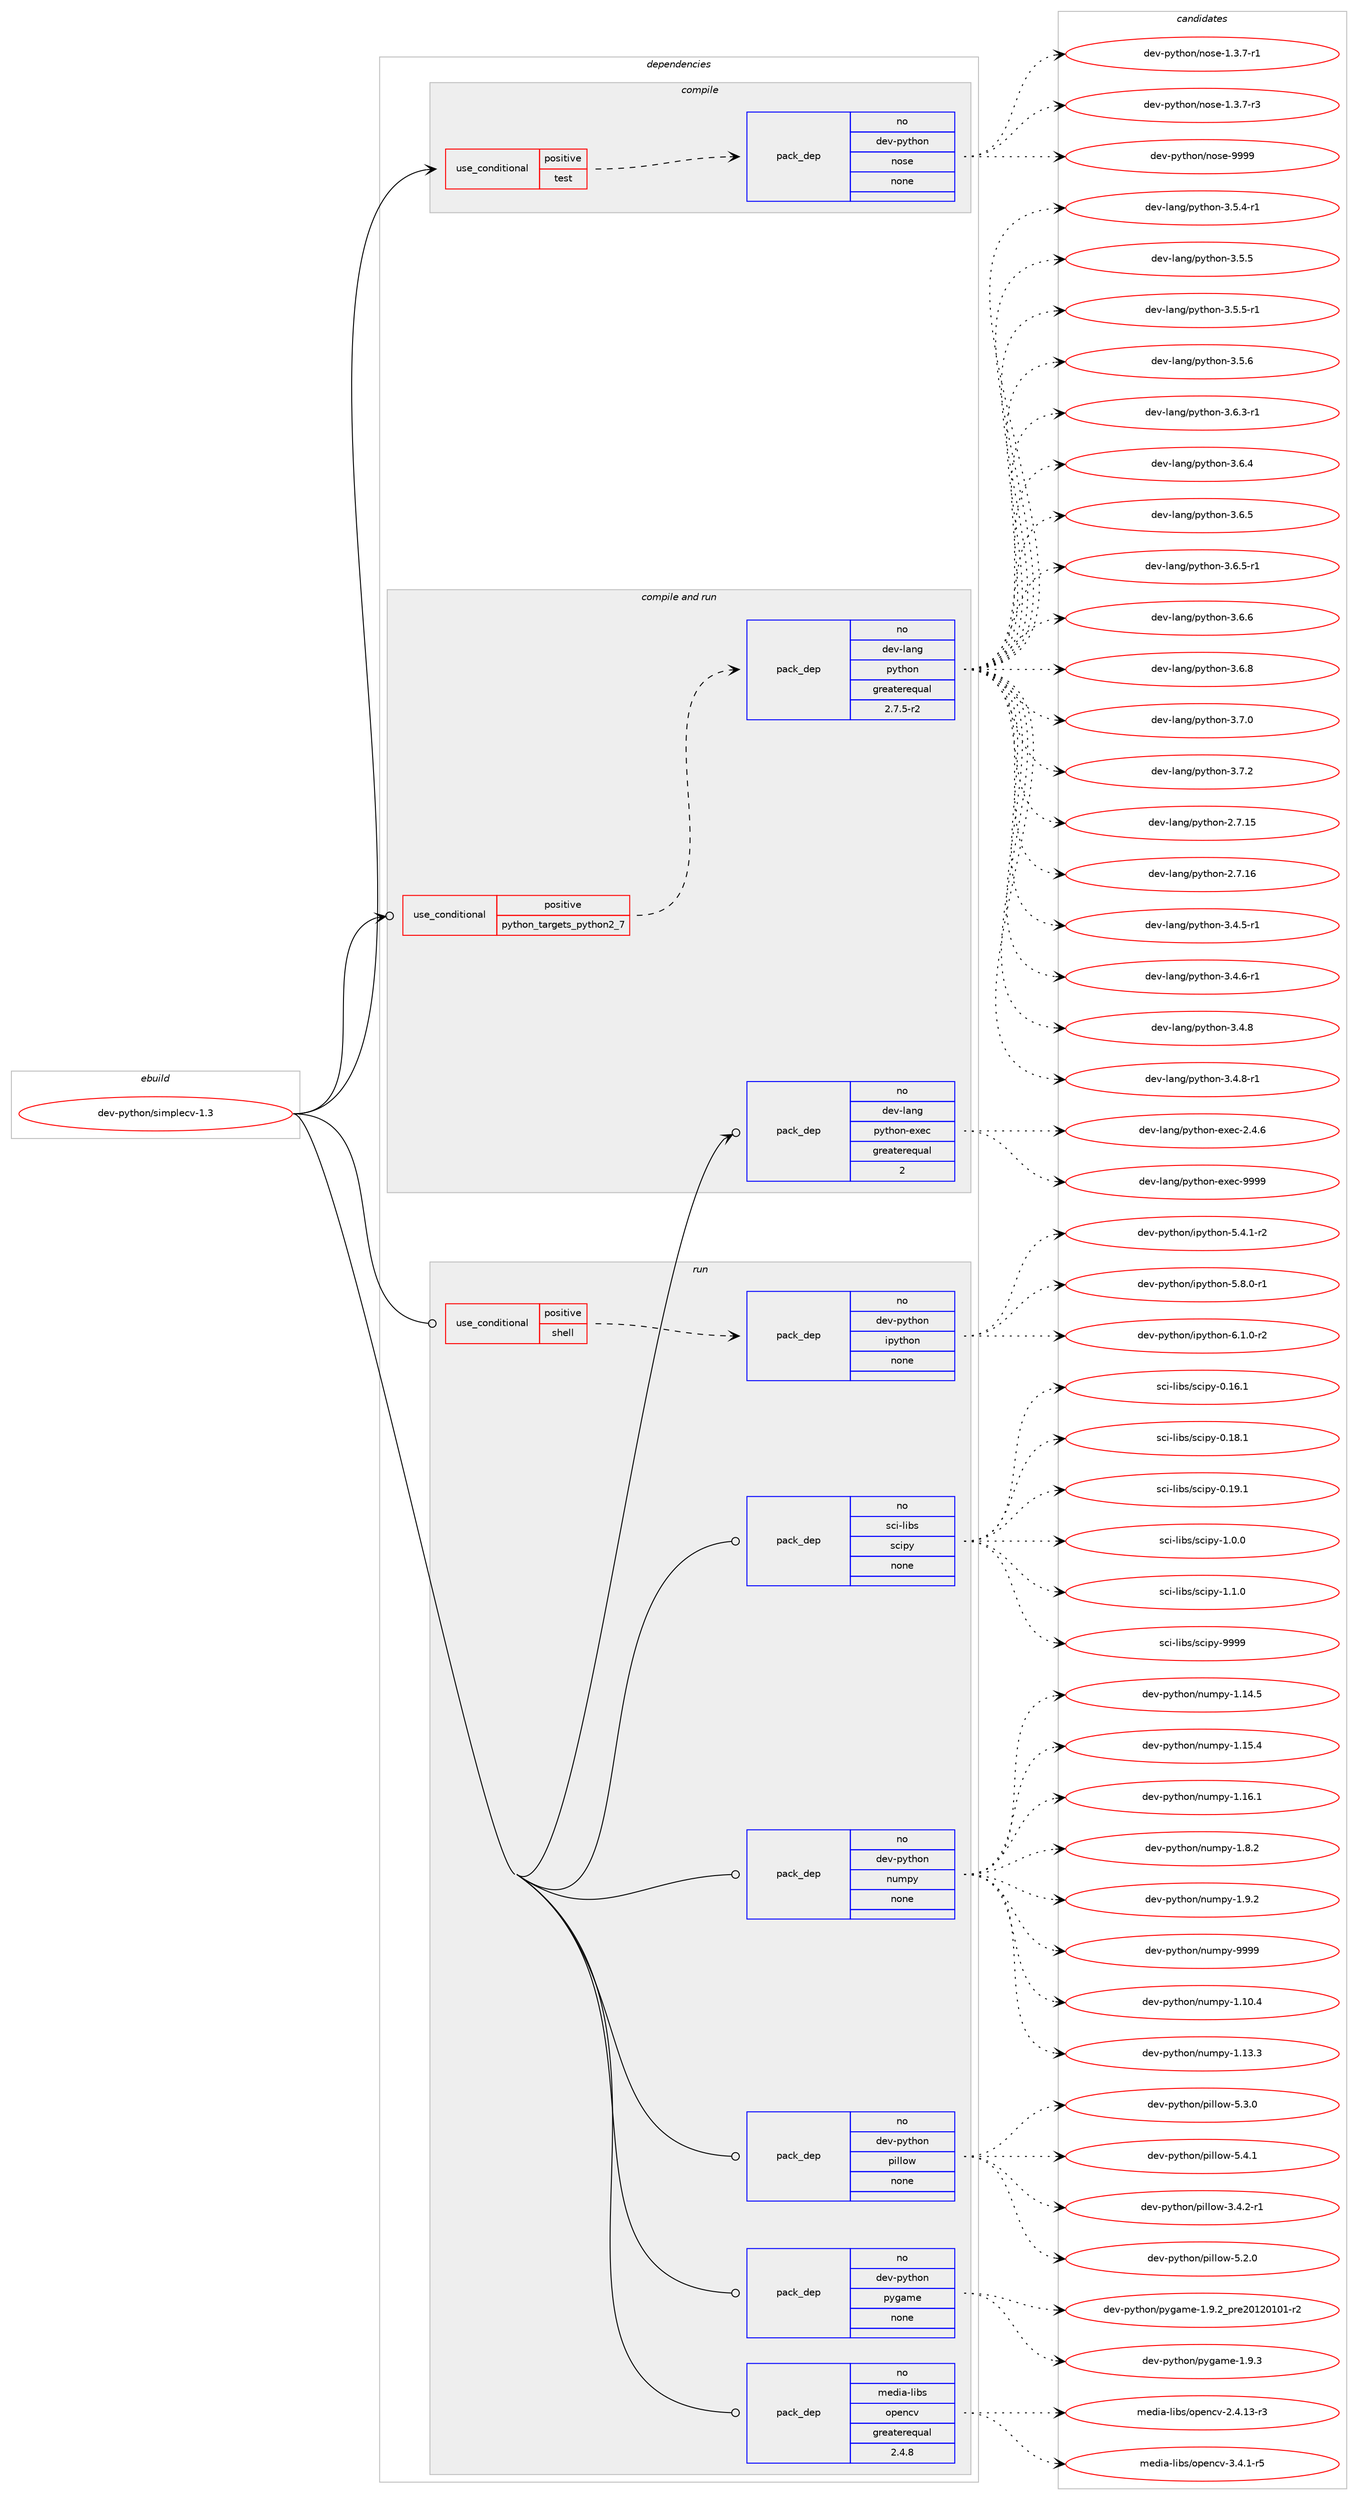 digraph prolog {

# *************
# Graph options
# *************

newrank=true;
concentrate=true;
compound=true;
graph [rankdir=LR,fontname=Helvetica,fontsize=10,ranksep=1.5];#, ranksep=2.5, nodesep=0.2];
edge  [arrowhead=vee];
node  [fontname=Helvetica,fontsize=10];

# **********
# The ebuild
# **********

subgraph cluster_leftcol {
color=gray;
rank=same;
label=<<i>ebuild</i>>;
id [label="dev-python/simplecv-1.3", color=red, width=4, href="../dev-python/simplecv-1.3.svg"];
}

# ****************
# The dependencies
# ****************

subgraph cluster_midcol {
color=gray;
label=<<i>dependencies</i>>;
subgraph cluster_compile {
fillcolor="#eeeeee";
style=filled;
label=<<i>compile</i>>;
subgraph cond384564 {
dependency1441081 [label=<<TABLE BORDER="0" CELLBORDER="1" CELLSPACING="0" CELLPADDING="4"><TR><TD ROWSPAN="3" CELLPADDING="10">use_conditional</TD></TR><TR><TD>positive</TD></TR><TR><TD>test</TD></TR></TABLE>>, shape=none, color=red];
subgraph pack1033155 {
dependency1441082 [label=<<TABLE BORDER="0" CELLBORDER="1" CELLSPACING="0" CELLPADDING="4" WIDTH="220"><TR><TD ROWSPAN="6" CELLPADDING="30">pack_dep</TD></TR><TR><TD WIDTH="110">no</TD></TR><TR><TD>dev-python</TD></TR><TR><TD>nose</TD></TR><TR><TD>none</TD></TR><TR><TD></TD></TR></TABLE>>, shape=none, color=blue];
}
dependency1441081:e -> dependency1441082:w [weight=20,style="dashed",arrowhead="vee"];
}
id:e -> dependency1441081:w [weight=20,style="solid",arrowhead="vee"];
}
subgraph cluster_compileandrun {
fillcolor="#eeeeee";
style=filled;
label=<<i>compile and run</i>>;
subgraph cond384565 {
dependency1441083 [label=<<TABLE BORDER="0" CELLBORDER="1" CELLSPACING="0" CELLPADDING="4"><TR><TD ROWSPAN="3" CELLPADDING="10">use_conditional</TD></TR><TR><TD>positive</TD></TR><TR><TD>python_targets_python2_7</TD></TR></TABLE>>, shape=none, color=red];
subgraph pack1033156 {
dependency1441084 [label=<<TABLE BORDER="0" CELLBORDER="1" CELLSPACING="0" CELLPADDING="4" WIDTH="220"><TR><TD ROWSPAN="6" CELLPADDING="30">pack_dep</TD></TR><TR><TD WIDTH="110">no</TD></TR><TR><TD>dev-lang</TD></TR><TR><TD>python</TD></TR><TR><TD>greaterequal</TD></TR><TR><TD>2.7.5-r2</TD></TR></TABLE>>, shape=none, color=blue];
}
dependency1441083:e -> dependency1441084:w [weight=20,style="dashed",arrowhead="vee"];
}
id:e -> dependency1441083:w [weight=20,style="solid",arrowhead="odotvee"];
subgraph pack1033157 {
dependency1441085 [label=<<TABLE BORDER="0" CELLBORDER="1" CELLSPACING="0" CELLPADDING="4" WIDTH="220"><TR><TD ROWSPAN="6" CELLPADDING="30">pack_dep</TD></TR><TR><TD WIDTH="110">no</TD></TR><TR><TD>dev-lang</TD></TR><TR><TD>python-exec</TD></TR><TR><TD>greaterequal</TD></TR><TR><TD>2</TD></TR></TABLE>>, shape=none, color=blue];
}
id:e -> dependency1441085:w [weight=20,style="solid",arrowhead="odotvee"];
}
subgraph cluster_run {
fillcolor="#eeeeee";
style=filled;
label=<<i>run</i>>;
subgraph cond384566 {
dependency1441086 [label=<<TABLE BORDER="0" CELLBORDER="1" CELLSPACING="0" CELLPADDING="4"><TR><TD ROWSPAN="3" CELLPADDING="10">use_conditional</TD></TR><TR><TD>positive</TD></TR><TR><TD>shell</TD></TR></TABLE>>, shape=none, color=red];
subgraph pack1033158 {
dependency1441087 [label=<<TABLE BORDER="0" CELLBORDER="1" CELLSPACING="0" CELLPADDING="4" WIDTH="220"><TR><TD ROWSPAN="6" CELLPADDING="30">pack_dep</TD></TR><TR><TD WIDTH="110">no</TD></TR><TR><TD>dev-python</TD></TR><TR><TD>ipython</TD></TR><TR><TD>none</TD></TR><TR><TD></TD></TR></TABLE>>, shape=none, color=blue];
}
dependency1441086:e -> dependency1441087:w [weight=20,style="dashed",arrowhead="vee"];
}
id:e -> dependency1441086:w [weight=20,style="solid",arrowhead="odot"];
subgraph pack1033159 {
dependency1441088 [label=<<TABLE BORDER="0" CELLBORDER="1" CELLSPACING="0" CELLPADDING="4" WIDTH="220"><TR><TD ROWSPAN="6" CELLPADDING="30">pack_dep</TD></TR><TR><TD WIDTH="110">no</TD></TR><TR><TD>dev-python</TD></TR><TR><TD>numpy</TD></TR><TR><TD>none</TD></TR><TR><TD></TD></TR></TABLE>>, shape=none, color=blue];
}
id:e -> dependency1441088:w [weight=20,style="solid",arrowhead="odot"];
subgraph pack1033160 {
dependency1441089 [label=<<TABLE BORDER="0" CELLBORDER="1" CELLSPACING="0" CELLPADDING="4" WIDTH="220"><TR><TD ROWSPAN="6" CELLPADDING="30">pack_dep</TD></TR><TR><TD WIDTH="110">no</TD></TR><TR><TD>dev-python</TD></TR><TR><TD>pillow</TD></TR><TR><TD>none</TD></TR><TR><TD></TD></TR></TABLE>>, shape=none, color=blue];
}
id:e -> dependency1441089:w [weight=20,style="solid",arrowhead="odot"];
subgraph pack1033161 {
dependency1441090 [label=<<TABLE BORDER="0" CELLBORDER="1" CELLSPACING="0" CELLPADDING="4" WIDTH="220"><TR><TD ROWSPAN="6" CELLPADDING="30">pack_dep</TD></TR><TR><TD WIDTH="110">no</TD></TR><TR><TD>dev-python</TD></TR><TR><TD>pygame</TD></TR><TR><TD>none</TD></TR><TR><TD></TD></TR></TABLE>>, shape=none, color=blue];
}
id:e -> dependency1441090:w [weight=20,style="solid",arrowhead="odot"];
subgraph pack1033162 {
dependency1441091 [label=<<TABLE BORDER="0" CELLBORDER="1" CELLSPACING="0" CELLPADDING="4" WIDTH="220"><TR><TD ROWSPAN="6" CELLPADDING="30">pack_dep</TD></TR><TR><TD WIDTH="110">no</TD></TR><TR><TD>media-libs</TD></TR><TR><TD>opencv</TD></TR><TR><TD>greaterequal</TD></TR><TR><TD>2.4.8</TD></TR></TABLE>>, shape=none, color=blue];
}
id:e -> dependency1441091:w [weight=20,style="solid",arrowhead="odot"];
subgraph pack1033163 {
dependency1441092 [label=<<TABLE BORDER="0" CELLBORDER="1" CELLSPACING="0" CELLPADDING="4" WIDTH="220"><TR><TD ROWSPAN="6" CELLPADDING="30">pack_dep</TD></TR><TR><TD WIDTH="110">no</TD></TR><TR><TD>sci-libs</TD></TR><TR><TD>scipy</TD></TR><TR><TD>none</TD></TR><TR><TD></TD></TR></TABLE>>, shape=none, color=blue];
}
id:e -> dependency1441092:w [weight=20,style="solid",arrowhead="odot"];
}
}

# **************
# The candidates
# **************

subgraph cluster_choices {
rank=same;
color=gray;
label=<<i>candidates</i>>;

subgraph choice1033155 {
color=black;
nodesep=1;
choice10010111845112121116104111110471101111151014549465146554511449 [label="dev-python/nose-1.3.7-r1", color=red, width=4,href="../dev-python/nose-1.3.7-r1.svg"];
choice10010111845112121116104111110471101111151014549465146554511451 [label="dev-python/nose-1.3.7-r3", color=red, width=4,href="../dev-python/nose-1.3.7-r3.svg"];
choice10010111845112121116104111110471101111151014557575757 [label="dev-python/nose-9999", color=red, width=4,href="../dev-python/nose-9999.svg"];
dependency1441082:e -> choice10010111845112121116104111110471101111151014549465146554511449:w [style=dotted,weight="100"];
dependency1441082:e -> choice10010111845112121116104111110471101111151014549465146554511451:w [style=dotted,weight="100"];
dependency1441082:e -> choice10010111845112121116104111110471101111151014557575757:w [style=dotted,weight="100"];
}
subgraph choice1033156 {
color=black;
nodesep=1;
choice10010111845108971101034711212111610411111045504655464953 [label="dev-lang/python-2.7.15", color=red, width=4,href="../dev-lang/python-2.7.15.svg"];
choice10010111845108971101034711212111610411111045504655464954 [label="dev-lang/python-2.7.16", color=red, width=4,href="../dev-lang/python-2.7.16.svg"];
choice1001011184510897110103471121211161041111104551465246534511449 [label="dev-lang/python-3.4.5-r1", color=red, width=4,href="../dev-lang/python-3.4.5-r1.svg"];
choice1001011184510897110103471121211161041111104551465246544511449 [label="dev-lang/python-3.4.6-r1", color=red, width=4,href="../dev-lang/python-3.4.6-r1.svg"];
choice100101118451089711010347112121116104111110455146524656 [label="dev-lang/python-3.4.8", color=red, width=4,href="../dev-lang/python-3.4.8.svg"];
choice1001011184510897110103471121211161041111104551465246564511449 [label="dev-lang/python-3.4.8-r1", color=red, width=4,href="../dev-lang/python-3.4.8-r1.svg"];
choice1001011184510897110103471121211161041111104551465346524511449 [label="dev-lang/python-3.5.4-r1", color=red, width=4,href="../dev-lang/python-3.5.4-r1.svg"];
choice100101118451089711010347112121116104111110455146534653 [label="dev-lang/python-3.5.5", color=red, width=4,href="../dev-lang/python-3.5.5.svg"];
choice1001011184510897110103471121211161041111104551465346534511449 [label="dev-lang/python-3.5.5-r1", color=red, width=4,href="../dev-lang/python-3.5.5-r1.svg"];
choice100101118451089711010347112121116104111110455146534654 [label="dev-lang/python-3.5.6", color=red, width=4,href="../dev-lang/python-3.5.6.svg"];
choice1001011184510897110103471121211161041111104551465446514511449 [label="dev-lang/python-3.6.3-r1", color=red, width=4,href="../dev-lang/python-3.6.3-r1.svg"];
choice100101118451089711010347112121116104111110455146544652 [label="dev-lang/python-3.6.4", color=red, width=4,href="../dev-lang/python-3.6.4.svg"];
choice100101118451089711010347112121116104111110455146544653 [label="dev-lang/python-3.6.5", color=red, width=4,href="../dev-lang/python-3.6.5.svg"];
choice1001011184510897110103471121211161041111104551465446534511449 [label="dev-lang/python-3.6.5-r1", color=red, width=4,href="../dev-lang/python-3.6.5-r1.svg"];
choice100101118451089711010347112121116104111110455146544654 [label="dev-lang/python-3.6.6", color=red, width=4,href="../dev-lang/python-3.6.6.svg"];
choice100101118451089711010347112121116104111110455146544656 [label="dev-lang/python-3.6.8", color=red, width=4,href="../dev-lang/python-3.6.8.svg"];
choice100101118451089711010347112121116104111110455146554648 [label="dev-lang/python-3.7.0", color=red, width=4,href="../dev-lang/python-3.7.0.svg"];
choice100101118451089711010347112121116104111110455146554650 [label="dev-lang/python-3.7.2", color=red, width=4,href="../dev-lang/python-3.7.2.svg"];
dependency1441084:e -> choice10010111845108971101034711212111610411111045504655464953:w [style=dotted,weight="100"];
dependency1441084:e -> choice10010111845108971101034711212111610411111045504655464954:w [style=dotted,weight="100"];
dependency1441084:e -> choice1001011184510897110103471121211161041111104551465246534511449:w [style=dotted,weight="100"];
dependency1441084:e -> choice1001011184510897110103471121211161041111104551465246544511449:w [style=dotted,weight="100"];
dependency1441084:e -> choice100101118451089711010347112121116104111110455146524656:w [style=dotted,weight="100"];
dependency1441084:e -> choice1001011184510897110103471121211161041111104551465246564511449:w [style=dotted,weight="100"];
dependency1441084:e -> choice1001011184510897110103471121211161041111104551465346524511449:w [style=dotted,weight="100"];
dependency1441084:e -> choice100101118451089711010347112121116104111110455146534653:w [style=dotted,weight="100"];
dependency1441084:e -> choice1001011184510897110103471121211161041111104551465346534511449:w [style=dotted,weight="100"];
dependency1441084:e -> choice100101118451089711010347112121116104111110455146534654:w [style=dotted,weight="100"];
dependency1441084:e -> choice1001011184510897110103471121211161041111104551465446514511449:w [style=dotted,weight="100"];
dependency1441084:e -> choice100101118451089711010347112121116104111110455146544652:w [style=dotted,weight="100"];
dependency1441084:e -> choice100101118451089711010347112121116104111110455146544653:w [style=dotted,weight="100"];
dependency1441084:e -> choice1001011184510897110103471121211161041111104551465446534511449:w [style=dotted,weight="100"];
dependency1441084:e -> choice100101118451089711010347112121116104111110455146544654:w [style=dotted,weight="100"];
dependency1441084:e -> choice100101118451089711010347112121116104111110455146544656:w [style=dotted,weight="100"];
dependency1441084:e -> choice100101118451089711010347112121116104111110455146554648:w [style=dotted,weight="100"];
dependency1441084:e -> choice100101118451089711010347112121116104111110455146554650:w [style=dotted,weight="100"];
}
subgraph choice1033157 {
color=black;
nodesep=1;
choice1001011184510897110103471121211161041111104510112010199455046524654 [label="dev-lang/python-exec-2.4.6", color=red, width=4,href="../dev-lang/python-exec-2.4.6.svg"];
choice10010111845108971101034711212111610411111045101120101994557575757 [label="dev-lang/python-exec-9999", color=red, width=4,href="../dev-lang/python-exec-9999.svg"];
dependency1441085:e -> choice1001011184510897110103471121211161041111104510112010199455046524654:w [style=dotted,weight="100"];
dependency1441085:e -> choice10010111845108971101034711212111610411111045101120101994557575757:w [style=dotted,weight="100"];
}
subgraph choice1033158 {
color=black;
nodesep=1;
choice10010111845112121116104111110471051121211161041111104553465246494511450 [label="dev-python/ipython-5.4.1-r2", color=red, width=4,href="../dev-python/ipython-5.4.1-r2.svg"];
choice10010111845112121116104111110471051121211161041111104553465646484511449 [label="dev-python/ipython-5.8.0-r1", color=red, width=4,href="../dev-python/ipython-5.8.0-r1.svg"];
choice10010111845112121116104111110471051121211161041111104554464946484511450 [label="dev-python/ipython-6.1.0-r2", color=red, width=4,href="../dev-python/ipython-6.1.0-r2.svg"];
dependency1441087:e -> choice10010111845112121116104111110471051121211161041111104553465246494511450:w [style=dotted,weight="100"];
dependency1441087:e -> choice10010111845112121116104111110471051121211161041111104553465646484511449:w [style=dotted,weight="100"];
dependency1441087:e -> choice10010111845112121116104111110471051121211161041111104554464946484511450:w [style=dotted,weight="100"];
}
subgraph choice1033159 {
color=black;
nodesep=1;
choice100101118451121211161041111104711011710911212145494649484652 [label="dev-python/numpy-1.10.4", color=red, width=4,href="../dev-python/numpy-1.10.4.svg"];
choice100101118451121211161041111104711011710911212145494649514651 [label="dev-python/numpy-1.13.3", color=red, width=4,href="../dev-python/numpy-1.13.3.svg"];
choice100101118451121211161041111104711011710911212145494649524653 [label="dev-python/numpy-1.14.5", color=red, width=4,href="../dev-python/numpy-1.14.5.svg"];
choice100101118451121211161041111104711011710911212145494649534652 [label="dev-python/numpy-1.15.4", color=red, width=4,href="../dev-python/numpy-1.15.4.svg"];
choice100101118451121211161041111104711011710911212145494649544649 [label="dev-python/numpy-1.16.1", color=red, width=4,href="../dev-python/numpy-1.16.1.svg"];
choice1001011184511212111610411111047110117109112121454946564650 [label="dev-python/numpy-1.8.2", color=red, width=4,href="../dev-python/numpy-1.8.2.svg"];
choice1001011184511212111610411111047110117109112121454946574650 [label="dev-python/numpy-1.9.2", color=red, width=4,href="../dev-python/numpy-1.9.2.svg"];
choice10010111845112121116104111110471101171091121214557575757 [label="dev-python/numpy-9999", color=red, width=4,href="../dev-python/numpy-9999.svg"];
dependency1441088:e -> choice100101118451121211161041111104711011710911212145494649484652:w [style=dotted,weight="100"];
dependency1441088:e -> choice100101118451121211161041111104711011710911212145494649514651:w [style=dotted,weight="100"];
dependency1441088:e -> choice100101118451121211161041111104711011710911212145494649524653:w [style=dotted,weight="100"];
dependency1441088:e -> choice100101118451121211161041111104711011710911212145494649534652:w [style=dotted,weight="100"];
dependency1441088:e -> choice100101118451121211161041111104711011710911212145494649544649:w [style=dotted,weight="100"];
dependency1441088:e -> choice1001011184511212111610411111047110117109112121454946564650:w [style=dotted,weight="100"];
dependency1441088:e -> choice1001011184511212111610411111047110117109112121454946574650:w [style=dotted,weight="100"];
dependency1441088:e -> choice10010111845112121116104111110471101171091121214557575757:w [style=dotted,weight="100"];
}
subgraph choice1033160 {
color=black;
nodesep=1;
choice10010111845112121116104111110471121051081081111194551465246504511449 [label="dev-python/pillow-3.4.2-r1", color=red, width=4,href="../dev-python/pillow-3.4.2-r1.svg"];
choice1001011184511212111610411111047112105108108111119455346504648 [label="dev-python/pillow-5.2.0", color=red, width=4,href="../dev-python/pillow-5.2.0.svg"];
choice1001011184511212111610411111047112105108108111119455346514648 [label="dev-python/pillow-5.3.0", color=red, width=4,href="../dev-python/pillow-5.3.0.svg"];
choice1001011184511212111610411111047112105108108111119455346524649 [label="dev-python/pillow-5.4.1", color=red, width=4,href="../dev-python/pillow-5.4.1.svg"];
dependency1441089:e -> choice10010111845112121116104111110471121051081081111194551465246504511449:w [style=dotted,weight="100"];
dependency1441089:e -> choice1001011184511212111610411111047112105108108111119455346504648:w [style=dotted,weight="100"];
dependency1441089:e -> choice1001011184511212111610411111047112105108108111119455346514648:w [style=dotted,weight="100"];
dependency1441089:e -> choice1001011184511212111610411111047112105108108111119455346524649:w [style=dotted,weight="100"];
}
subgraph choice1033161 {
color=black;
nodesep=1;
choice1001011184511212111610411111047112121103971091014549465746509511211410150484950484948494511450 [label="dev-python/pygame-1.9.2_pre20120101-r2", color=red, width=4,href="../dev-python/pygame-1.9.2_pre20120101-r2.svg"];
choice100101118451121211161041111104711212110397109101454946574651 [label="dev-python/pygame-1.9.3", color=red, width=4,href="../dev-python/pygame-1.9.3.svg"];
dependency1441090:e -> choice1001011184511212111610411111047112121103971091014549465746509511211410150484950484948494511450:w [style=dotted,weight="100"];
dependency1441090:e -> choice100101118451121211161041111104711212110397109101454946574651:w [style=dotted,weight="100"];
}
subgraph choice1033162 {
color=black;
nodesep=1;
choice1091011001059745108105981154711111210111099118455046524649514511451 [label="media-libs/opencv-2.4.13-r3", color=red, width=4,href="../media-libs/opencv-2.4.13-r3.svg"];
choice10910110010597451081059811547111112101110991184551465246494511453 [label="media-libs/opencv-3.4.1-r5", color=red, width=4,href="../media-libs/opencv-3.4.1-r5.svg"];
dependency1441091:e -> choice1091011001059745108105981154711111210111099118455046524649514511451:w [style=dotted,weight="100"];
dependency1441091:e -> choice10910110010597451081059811547111112101110991184551465246494511453:w [style=dotted,weight="100"];
}
subgraph choice1033163 {
color=black;
nodesep=1;
choice115991054510810598115471159910511212145484649544649 [label="sci-libs/scipy-0.16.1", color=red, width=4,href="../sci-libs/scipy-0.16.1.svg"];
choice115991054510810598115471159910511212145484649564649 [label="sci-libs/scipy-0.18.1", color=red, width=4,href="../sci-libs/scipy-0.18.1.svg"];
choice115991054510810598115471159910511212145484649574649 [label="sci-libs/scipy-0.19.1", color=red, width=4,href="../sci-libs/scipy-0.19.1.svg"];
choice1159910545108105981154711599105112121454946484648 [label="sci-libs/scipy-1.0.0", color=red, width=4,href="../sci-libs/scipy-1.0.0.svg"];
choice1159910545108105981154711599105112121454946494648 [label="sci-libs/scipy-1.1.0", color=red, width=4,href="../sci-libs/scipy-1.1.0.svg"];
choice11599105451081059811547115991051121214557575757 [label="sci-libs/scipy-9999", color=red, width=4,href="../sci-libs/scipy-9999.svg"];
dependency1441092:e -> choice115991054510810598115471159910511212145484649544649:w [style=dotted,weight="100"];
dependency1441092:e -> choice115991054510810598115471159910511212145484649564649:w [style=dotted,weight="100"];
dependency1441092:e -> choice115991054510810598115471159910511212145484649574649:w [style=dotted,weight="100"];
dependency1441092:e -> choice1159910545108105981154711599105112121454946484648:w [style=dotted,weight="100"];
dependency1441092:e -> choice1159910545108105981154711599105112121454946494648:w [style=dotted,weight="100"];
dependency1441092:e -> choice11599105451081059811547115991051121214557575757:w [style=dotted,weight="100"];
}
}

}
